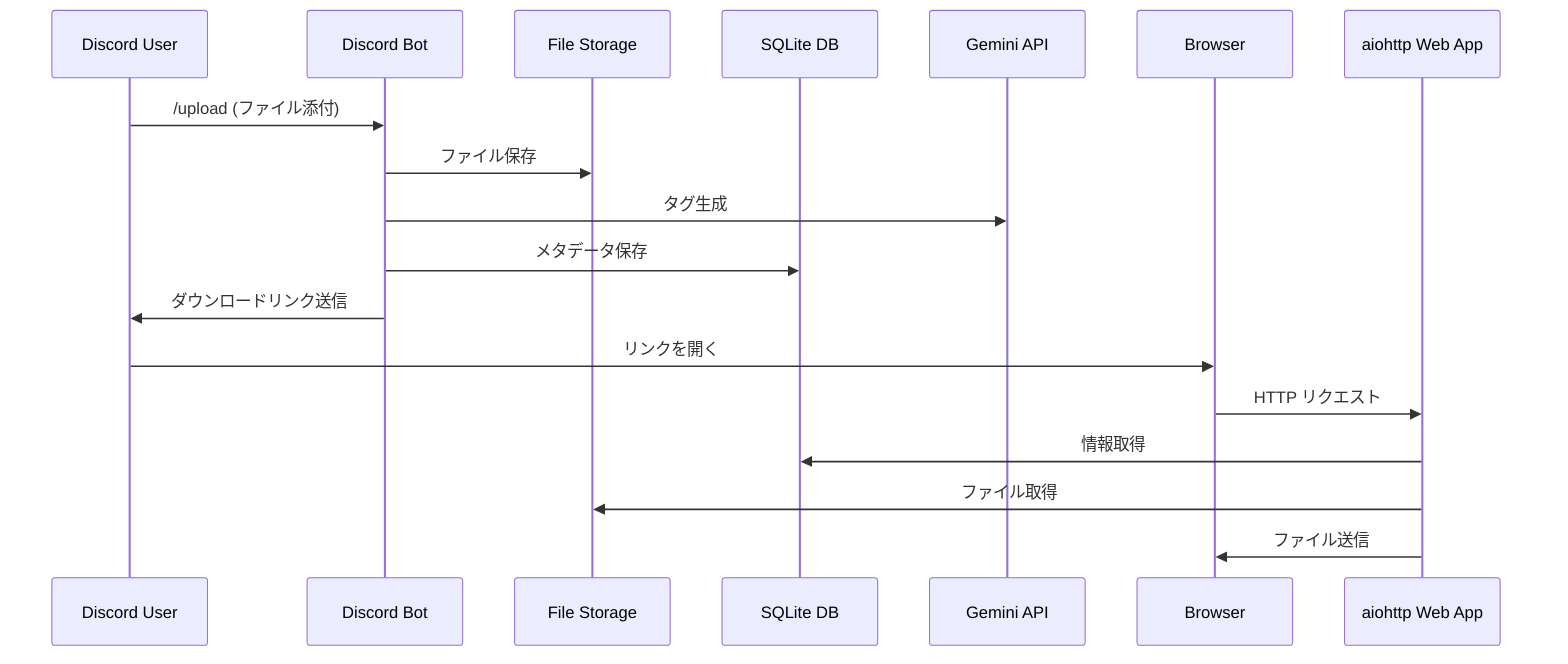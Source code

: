 %% Web Discord Server シーケンス図 (全体)
sequenceDiagram
    participant User as Discord User
    participant Bot as Discord Bot
    participant Files as File Storage
    participant DB as SQLite DB
    participant Gemini as Gemini API
    participant Browser as Browser
    participant Web as aiohttp Web App

    User->>Bot: /upload (ファイル添付)
    Bot->>Files: ファイル保存
    Bot->>Gemini: タグ生成
    Bot->>DB: メタデータ保存
    Bot->>User: ダウンロードリンク送信
    User->>Browser: リンクを開く
    Browser->>Web: HTTP リクエスト
    Web->>DB: 情報取得
    Web->>Files: ファイル取得
    Web->>Browser: ファイル送信